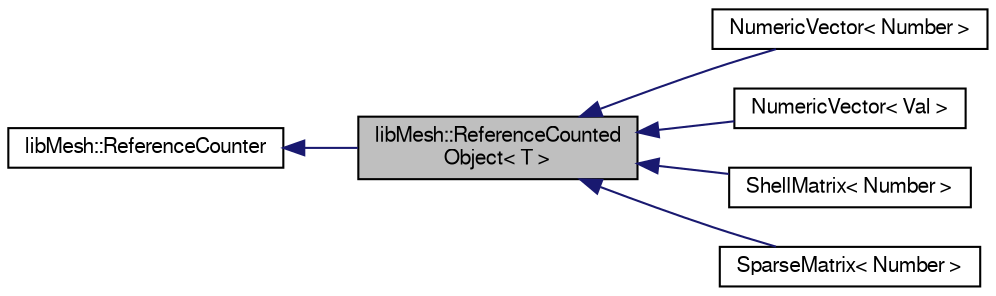digraph "libMesh::ReferenceCountedObject&lt; T &gt;"
{
  edge [fontname="FreeSans",fontsize="10",labelfontname="FreeSans",labelfontsize="10"];
  node [fontname="FreeSans",fontsize="10",shape=record];
  rankdir="LR";
  Node1 [label="libMesh::ReferenceCounted\lObject\< T \>",height=0.2,width=0.4,color="black", fillcolor="grey75", style="filled", fontcolor="black"];
  Node2 -> Node1 [dir="back",color="midnightblue",fontsize="10",style="solid",fontname="FreeSans"];
  Node2 [label="libMesh::ReferenceCounter",height=0.2,width=0.4,color="black", fillcolor="white", style="filled",URL="$classlibMesh_1_1ReferenceCounter.html"];
  Node1 -> Node3 [dir="back",color="midnightblue",fontsize="10",style="solid",fontname="FreeSans"];
  Node3 [label="NumericVector\< Number \>",height=0.2,width=0.4,color="black", fillcolor="white", style="filled",URL="$classlibMesh_1_1NumericVector.html"];
  Node1 -> Node4 [dir="back",color="midnightblue",fontsize="10",style="solid",fontname="FreeSans"];
  Node4 [label="NumericVector\< Val \>",height=0.2,width=0.4,color="black", fillcolor="white", style="filled",URL="$classlibMesh_1_1NumericVector.html"];
  Node1 -> Node5 [dir="back",color="midnightblue",fontsize="10",style="solid",fontname="FreeSans"];
  Node5 [label="ShellMatrix\< Number \>",height=0.2,width=0.4,color="black", fillcolor="white", style="filled",URL="$classlibMesh_1_1ShellMatrix.html"];
  Node1 -> Node6 [dir="back",color="midnightblue",fontsize="10",style="solid",fontname="FreeSans"];
  Node6 [label="SparseMatrix\< Number \>",height=0.2,width=0.4,color="black", fillcolor="white", style="filled",URL="$classlibMesh_1_1SparseMatrix.html"];
}
